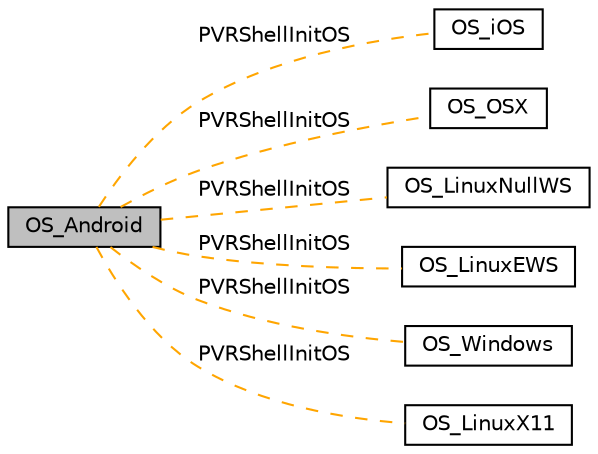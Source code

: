digraph "OS_Android"
{
  edge [fontname="Helvetica",fontsize="10",labelfontname="Helvetica",labelfontsize="10"];
  node [fontname="Helvetica",fontsize="10",shape=record];
  rankdir=LR;
  Node1 [label="OS_iOS",height=0.2,width=0.4,color="black", fillcolor="white", style="filled",URL="$group___o_s__i_o_s.html",tooltip="Main controller class for iOS apps. "];
  Node5 [label="OS_OSX",height=0.2,width=0.4,color="black", fillcolor="white", style="filled",URL="$group___o_s___o_s_x.html",tooltip="OSX OS. "];
  Node3 [label="OS_LinuxNullWS",height=0.2,width=0.4,color="black", fillcolor="white", style="filled",URL="$group___o_s___linux_null_w_s.html",tooltip="LinuxNullWS OS. "];
  Node2 [label="OS_LinuxEWS",height=0.2,width=0.4,color="black", fillcolor="white", style="filled",URL="$group___o_s___linux_e_w_s.html",tooltip="LinuxEWS OS. "];
  Node6 [label="OS_Windows",height=0.2,width=0.4,color="black", fillcolor="white", style="filled",URL="$group___o_s___windows.html",tooltip="Windows OS. "];
  Node4 [label="OS_LinuxX11",height=0.2,width=0.4,color="black", fillcolor="white", style="filled",URL="$group___o_s___linux_x11.html",tooltip="LinuxX11 OS. "];
  Node0 [label="OS_Android",height=0.2,width=0.4,color="black", fillcolor="grey75", style="filled", fontcolor="black"];
  Node0->Node1 [shape=plaintext, label="PVRShellInitOS", color="orange", dir="none", style="dashed"];
  Node0->Node2 [shape=plaintext, label="PVRShellInitOS", color="orange", dir="none", style="dashed"];
  Node0->Node3 [shape=plaintext, label="PVRShellInitOS", color="orange", dir="none", style="dashed"];
  Node0->Node4 [shape=plaintext, label="PVRShellInitOS", color="orange", dir="none", style="dashed"];
  Node0->Node5 [shape=plaintext, label="PVRShellInitOS", color="orange", dir="none", style="dashed"];
  Node0->Node6 [shape=plaintext, label="PVRShellInitOS", color="orange", dir="none", style="dashed"];
}
